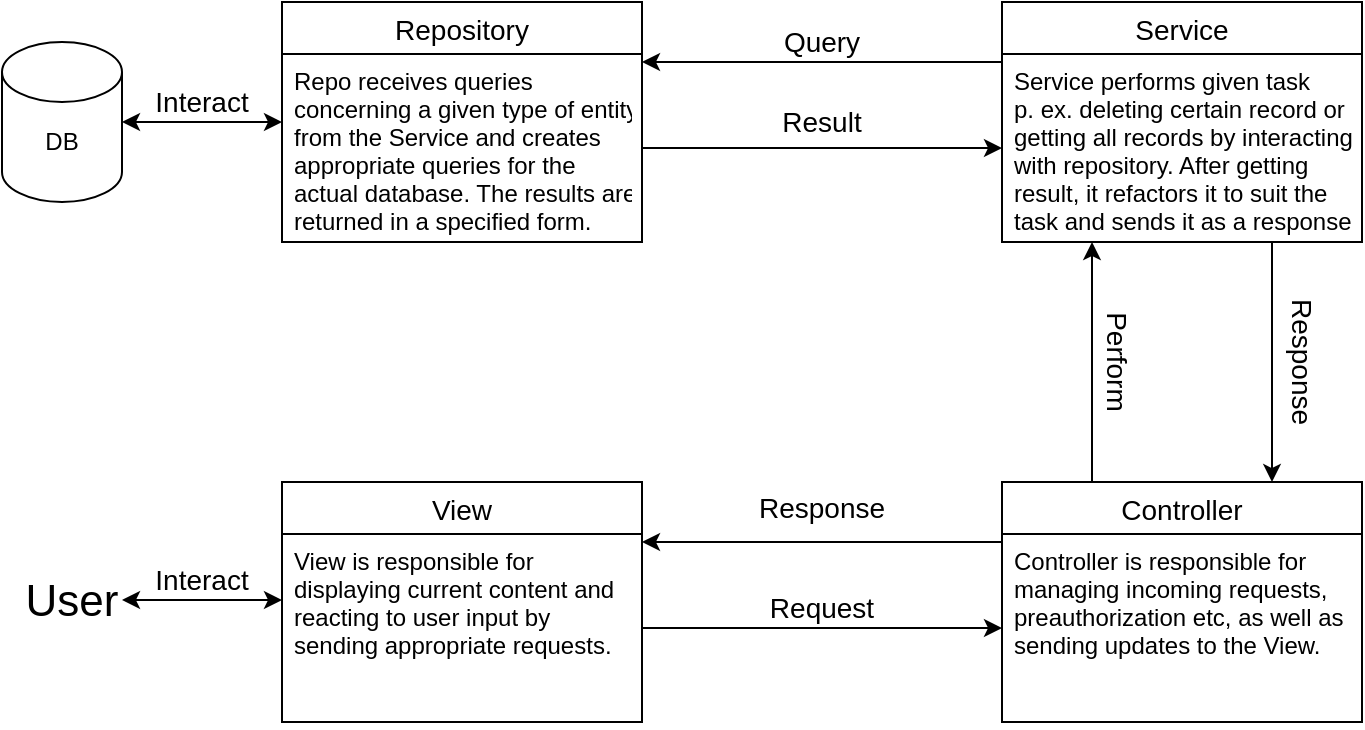 <mxfile version="14.4.7" type="device"><diagram id="vMkm7gTQePSSbg3h1keH" name="Page-1"><mxGraphModel dx="1422" dy="762" grid="0" gridSize="10" guides="1" tooltips="1" connect="1" arrows="1" fold="1" page="1" pageScale="1" pageWidth="850" pageHeight="1100" math="0" shadow="0"><root><mxCell id="0"/><mxCell id="1" parent="0"/><mxCell id="9YNVwQh18DLPbjJ_x9WO-3" value="" style="shape=cylinder3;whiteSpace=wrap;html=1;boundedLbl=1;backgroundOutline=1;size=15;" vertex="1" parent="1"><mxGeometry x="60" y="260" width="60" height="80" as="geometry"/></mxCell><mxCell id="9YNVwQh18DLPbjJ_x9WO-30" value="&lt;font style=&quot;font-size: 14px&quot;&gt;Request&lt;/font&gt;" style="text;html=1;strokeColor=none;fillColor=none;align=center;verticalAlign=middle;whiteSpace=wrap;rounded=0;rotation=0;" vertex="1" parent="1"><mxGeometry x="425" y="530" width="90" height="25" as="geometry"/></mxCell><mxCell id="9YNVwQh18DLPbjJ_x9WO-31" value="&lt;font style=&quot;font-size: 14px&quot;&gt;Response&lt;/font&gt;" style="text;html=1;strokeColor=none;fillColor=none;align=center;verticalAlign=middle;whiteSpace=wrap;rounded=0;rotation=0;" vertex="1" parent="1"><mxGeometry x="425" y="480" width="90" height="25" as="geometry"/></mxCell><mxCell id="9YNVwQh18DLPbjJ_x9WO-33" value="" style="endArrow=classic;startArrow=classic;html=1;exitX=1;exitY=0.5;exitDx=0;exitDy=0;exitPerimeter=0;entryX=0;entryY=0.5;entryDx=0;entryDy=0;" edge="1" parent="1"><mxGeometry width="50" height="50" relative="1" as="geometry"><mxPoint x="120" y="300" as="sourcePoint"/><mxPoint x="200" y="300" as="targetPoint"/></mxGeometry></mxCell><mxCell id="9YNVwQh18DLPbjJ_x9WO-36" value="&lt;font style=&quot;font-size: 14px&quot;&gt;Interact&lt;/font&gt;" style="text;html=1;strokeColor=none;fillColor=none;align=center;verticalAlign=middle;whiteSpace=wrap;rounded=0;" vertex="1" parent="1"><mxGeometry x="140" y="280" width="40" height="20" as="geometry"/></mxCell><mxCell id="9YNVwQh18DLPbjJ_x9WO-37" value="&lt;font style=&quot;font-size: 14px&quot;&gt;Perform&lt;/font&gt;" style="text;html=1;strokeColor=none;fillColor=none;align=center;verticalAlign=middle;whiteSpace=wrap;rounded=0;rotation=90;" vertex="1" parent="1"><mxGeometry x="590" y="410" width="55" height="20" as="geometry"/></mxCell><mxCell id="9YNVwQh18DLPbjJ_x9WO-38" value="&lt;font style=&quot;font-size: 14px&quot;&gt;Query&lt;/font&gt;" style="text;html=1;strokeColor=none;fillColor=none;align=center;verticalAlign=middle;whiteSpace=wrap;rounded=0;" vertex="1" parent="1"><mxGeometry x="450" y="250" width="40" height="20" as="geometry"/></mxCell><mxCell id="9YNVwQh18DLPbjJ_x9WO-39" value="&lt;font style=&quot;font-size: 14px&quot;&gt;Result&lt;/font&gt;" style="text;html=1;strokeColor=none;fillColor=none;align=center;verticalAlign=middle;whiteSpace=wrap;rounded=0;" vertex="1" parent="1"><mxGeometry x="450" y="290" width="40" height="20" as="geometry"/></mxCell><mxCell id="9YNVwQh18DLPbjJ_x9WO-40" value="&lt;font style=&quot;font-size: 14px&quot;&gt;Response&lt;/font&gt;" style="text;html=1;strokeColor=none;fillColor=none;align=center;verticalAlign=middle;whiteSpace=wrap;rounded=0;rotation=90;" vertex="1" parent="1"><mxGeometry x="690" y="410" width="40" height="20" as="geometry"/></mxCell><mxCell id="9YNVwQh18DLPbjJ_x9WO-41" value="DB" style="text;html=1;strokeColor=none;fillColor=none;align=center;verticalAlign=middle;whiteSpace=wrap;rounded=0;" vertex="1" parent="1"><mxGeometry x="70" y="300" width="40" height="20" as="geometry"/></mxCell><mxCell id="9YNVwQh18DLPbjJ_x9WO-44" value="&lt;font style=&quot;font-size: 22px&quot;&gt;User&lt;/font&gt;" style="text;html=1;strokeColor=none;fillColor=none;align=center;verticalAlign=middle;whiteSpace=wrap;rounded=0;" vertex="1" parent="1"><mxGeometry x="75" y="530" width="40" height="20" as="geometry"/></mxCell><mxCell id="9YNVwQh18DLPbjJ_x9WO-46" value="" style="endArrow=classic;startArrow=classic;html=1;exitX=1;exitY=0.5;exitDx=0;exitDy=0;exitPerimeter=0;entryX=0;entryY=0.5;entryDx=0;entryDy=0;" edge="1" parent="1"><mxGeometry width="50" height="50" relative="1" as="geometry"><mxPoint x="120" y="539" as="sourcePoint"/><mxPoint x="200" y="539" as="targetPoint"/></mxGeometry></mxCell><mxCell id="9YNVwQh18DLPbjJ_x9WO-47" value="&lt;font style=&quot;font-size: 14px&quot;&gt;Interact&lt;/font&gt;" style="text;html=1;strokeColor=none;fillColor=none;align=center;verticalAlign=middle;whiteSpace=wrap;rounded=0;" vertex="1" parent="1"><mxGeometry x="140" y="519" width="40" height="20" as="geometry"/></mxCell><mxCell id="9YNVwQh18DLPbjJ_x9WO-49" value="View" style="swimlane;fontStyle=0;childLayout=stackLayout;horizontal=1;startSize=26;horizontalStack=0;resizeParent=1;resizeParentMax=0;resizeLast=0;collapsible=1;marginBottom=0;align=center;fontSize=14;" vertex="1" parent="1"><mxGeometry x="200" y="480" width="180" height="120" as="geometry"><mxRectangle x="60" y="620" width="60" height="26" as="alternateBounds"/></mxGeometry></mxCell><mxCell id="9YNVwQh18DLPbjJ_x9WO-52" value="View is responsible for&#10;displaying current content and &#10;reacting to user input by&#10;sending appropriate requests." style="text;strokeColor=none;fillColor=none;spacingLeft=4;spacingRight=4;overflow=hidden;rotatable=0;points=[[0,0.5],[1,0.5]];portConstraint=eastwest;fontSize=12;" vertex="1" parent="9YNVwQh18DLPbjJ_x9WO-49"><mxGeometry y="26" width="180" height="94" as="geometry"/></mxCell><mxCell id="9YNVwQh18DLPbjJ_x9WO-53" value="Controller" style="swimlane;fontStyle=0;childLayout=stackLayout;horizontal=1;startSize=26;horizontalStack=0;resizeParent=1;resizeParentMax=0;resizeLast=0;collapsible=1;marginBottom=0;align=center;fontSize=14;" vertex="1" parent="1"><mxGeometry x="560" y="480" width="180" height="120" as="geometry"><mxRectangle x="60" y="620" width="60" height="26" as="alternateBounds"/></mxGeometry></mxCell><mxCell id="9YNVwQh18DLPbjJ_x9WO-54" value="Controller is responsible for&#10;managing incoming requests,&#10;preauthorization etc, as well as &#10;sending updates to the View." style="text;strokeColor=none;fillColor=none;spacingLeft=4;spacingRight=4;overflow=hidden;rotatable=0;points=[[0,0.5],[1,0.5]];portConstraint=eastwest;fontSize=12;" vertex="1" parent="9YNVwQh18DLPbjJ_x9WO-53"><mxGeometry y="26" width="180" height="94" as="geometry"/></mxCell><mxCell id="9YNVwQh18DLPbjJ_x9WO-55" value="Service" style="swimlane;fontStyle=0;childLayout=stackLayout;horizontal=1;startSize=26;horizontalStack=0;resizeParent=1;resizeParentMax=0;resizeLast=0;collapsible=1;marginBottom=0;align=center;fontSize=14;" vertex="1" parent="1"><mxGeometry x="560" y="240" width="180" height="120" as="geometry"><mxRectangle x="60" y="620" width="60" height="26" as="alternateBounds"/></mxGeometry></mxCell><mxCell id="9YNVwQh18DLPbjJ_x9WO-56" value="Service performs given task&#10;p. ex. deleting certain record or&#10;getting all records by interacting&#10;with repository. After getting&#10;result, it refactors it to suit the&#10;task and sends it as a response." style="text;strokeColor=none;fillColor=none;spacingLeft=4;spacingRight=4;overflow=hidden;rotatable=0;points=[[0,0.5],[1,0.5]];portConstraint=eastwest;fontSize=12;" vertex="1" parent="9YNVwQh18DLPbjJ_x9WO-55"><mxGeometry y="26" width="180" height="94" as="geometry"/></mxCell><mxCell id="9YNVwQh18DLPbjJ_x9WO-57" value="Repository" style="swimlane;fontStyle=0;childLayout=stackLayout;horizontal=1;startSize=26;horizontalStack=0;resizeParent=1;resizeParentMax=0;resizeLast=0;collapsible=1;marginBottom=0;align=center;fontSize=14;" vertex="1" parent="1"><mxGeometry x="200" y="240" width="180" height="120" as="geometry"><mxRectangle x="200" y="240" width="60" height="26" as="alternateBounds"/></mxGeometry></mxCell><mxCell id="9YNVwQh18DLPbjJ_x9WO-58" value="Repo receives queries &#10;concerning a given type of entity &#10;from the Service and creates &#10;appropriate queries for the&#10;actual database. The results are&#10;returned in a specified form." style="text;strokeColor=none;fillColor=none;spacingLeft=4;spacingRight=4;overflow=hidden;rotatable=0;points=[[0,0.5],[1,0.5]];portConstraint=eastwest;fontSize=12;" vertex="1" parent="9YNVwQh18DLPbjJ_x9WO-57"><mxGeometry y="26" width="180" height="94" as="geometry"/></mxCell><mxCell id="9YNVwQh18DLPbjJ_x9WO-62" value="" style="endArrow=classic;html=1;entryX=0;entryY=0.5;entryDx=0;entryDy=0;" edge="1" parent="1" target="9YNVwQh18DLPbjJ_x9WO-54"><mxGeometry width="50" height="50" relative="1" as="geometry"><mxPoint x="380" y="553" as="sourcePoint"/><mxPoint x="450" y="500" as="targetPoint"/></mxGeometry></mxCell><mxCell id="9YNVwQh18DLPbjJ_x9WO-63" value="" style="endArrow=classic;html=1;exitX=0;exitY=0.25;exitDx=0;exitDy=0;entryX=1;entryY=0.25;entryDx=0;entryDy=0;" edge="1" parent="1" source="9YNVwQh18DLPbjJ_x9WO-53" target="9YNVwQh18DLPbjJ_x9WO-49"><mxGeometry width="50" height="50" relative="1" as="geometry"><mxPoint x="400" y="550" as="sourcePoint"/><mxPoint x="450" y="500" as="targetPoint"/></mxGeometry></mxCell><mxCell id="9YNVwQh18DLPbjJ_x9WO-64" value="" style="endArrow=classic;html=1;exitX=1;exitY=0.5;exitDx=0;exitDy=0;entryX=0;entryY=0.5;entryDx=0;entryDy=0;" edge="1" parent="1" source="9YNVwQh18DLPbjJ_x9WO-58" target="9YNVwQh18DLPbjJ_x9WO-56"><mxGeometry width="50" height="50" relative="1" as="geometry"><mxPoint x="400" y="550" as="sourcePoint"/><mxPoint x="450" y="500" as="targetPoint"/></mxGeometry></mxCell><mxCell id="9YNVwQh18DLPbjJ_x9WO-65" value="" style="endArrow=classic;html=1;exitX=0;exitY=0.25;exitDx=0;exitDy=0;entryX=1;entryY=0.25;entryDx=0;entryDy=0;" edge="1" parent="1" source="9YNVwQh18DLPbjJ_x9WO-55" target="9YNVwQh18DLPbjJ_x9WO-57"><mxGeometry width="50" height="50" relative="1" as="geometry"><mxPoint x="400" y="550" as="sourcePoint"/><mxPoint x="450" y="500" as="targetPoint"/></mxGeometry></mxCell><mxCell id="9YNVwQh18DLPbjJ_x9WO-66" value="" style="endArrow=classic;html=1;exitX=0.25;exitY=0;exitDx=0;exitDy=0;entryX=0.25;entryY=1;entryDx=0;entryDy=0;entryPerimeter=0;" edge="1" parent="1" source="9YNVwQh18DLPbjJ_x9WO-53" target="9YNVwQh18DLPbjJ_x9WO-56"><mxGeometry width="50" height="50" relative="1" as="geometry"><mxPoint x="400" y="550" as="sourcePoint"/><mxPoint x="450" y="500" as="targetPoint"/></mxGeometry></mxCell><mxCell id="9YNVwQh18DLPbjJ_x9WO-67" value="" style="endArrow=classic;html=1;entryX=0.75;entryY=0;entryDx=0;entryDy=0;exitX=0.75;exitY=1;exitDx=0;exitDy=0;exitPerimeter=0;" edge="1" parent="1" source="9YNVwQh18DLPbjJ_x9WO-56" target="9YNVwQh18DLPbjJ_x9WO-53"><mxGeometry width="50" height="50" relative="1" as="geometry"><mxPoint x="510" y="420" as="sourcePoint"/><mxPoint x="450" y="500" as="targetPoint"/></mxGeometry></mxCell></root></mxGraphModel></diagram></mxfile>